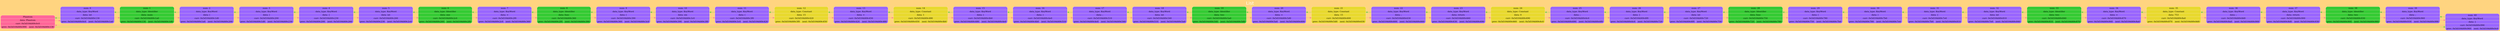 digraph G
{
charset="latin1";
label="List";
 labelloc="t";
 fontsize=30
 fontname="DejaVu Sans";
 fontcolor="#FFFFFF"

rankdir=LR; splines=ortho; size="200,300"; bgcolor="#ffd480";
{ node_0x5d104d49c0c0 [shape = record; style="rounded, filled", fillcolor="#ff6699", color="#FFE9C7", label=" { Phantom } | {data: Phantom } | { curr: 0x5d104d49c0c0 } | { { prev: 0x5d104d49c990 } | { next: 0x5d104d49c130 } }  "] 
}
node_0x5d104d49c130 [shape = record; style="rounded, filled", fillcolor="#9966FF", color="#FFE9C7", label=" { num: 0 } | { data_type: KeyWord } | {data: int } | { curr: 0x5d104d49c130 } | { { prev: 0x5d104d49c0c0 } | { next: 0x5d104d49c1a0 } }  "] 
node_0x5d104d49c1a0 [shape = record; style="rounded, filled", fillcolor="#34cb34", color="#FFE9C7", label=" { num: 1 } | { data_type: Identifier } | {data: main } | { curr: 0x5d104d49c1a0 } | { { prev: 0x5d104d49c130 } | { next: 0x5d104d49c1d0 } }  "] 
node_0x5d104d49c1d0 [shape = record; style="rounded, filled", fillcolor="#9966FF", color="#FFE9C7", label=" { num: 2 } | { data_type: KeyWord } | {data: &#x28; } | { curr: 0x5d104d49c1d0 } | { { prev: 0x5d104d49c1a0 } | { next: 0x5d104d49c200 } }  "] 
node_0x5d104d49c200 [shape = record; style="rounded, filled", fillcolor="#9966FF", color="#FFE9C7", label=" { num: 3 } | { data_type: KeyWord } | {data: &#x29; } | { curr: 0x5d104d49c200 } | { { prev: 0x5d104d49c1d0 } | { next: 0x5d104d49c230 } }  "] 
node_0x5d104d49c230 [shape = record; style="rounded, filled", fillcolor="#9966FF", color="#FFE9C7", label=" { num: 4 } | { data_type: KeyWord } | {data: &#x7B; } | { curr: 0x5d104d49c230 } | { { prev: 0x5d104d49c200 } | { next: 0x5d104d49c260 } }  "] 
node_0x5d104d49c260 [shape = record; style="rounded, filled", fillcolor="#9966FF", color="#FFE9C7", label=" { num: 5 } | { data_type: KeyWord } | {data: int } | { curr: 0x5d104d49c260 } | { { prev: 0x5d104d49c230 } | { next: 0x5d104d49c2c0 } }  "] 
node_0x5d104d49c2c0 [shape = record; style="rounded, filled", fillcolor="#34cb34", color="#FFE9C7", label=" { num: 6 } | { data_type: Identifier } | {data: one } | { curr: 0x5d104d49c2c0 } | { { prev: 0x5d104d49c260 } | { next: 0x5d104d49c2f0 } }  "] 
node_0x5d104d49c2f0 [shape = record; style="rounded, filled", fillcolor="#9966FF", color="#FFE9C7", label=" { num: 7 } | { data_type: KeyWord } | {data: &#x3D; } | { curr: 0x5d104d49c2f0 } | { { prev: 0x5d104d49c2c0 } | { next: 0x5d104d49c360 } }  "] 
node_0x5d104d49c360 [shape = record; style="rounded, filled", fillcolor="#34cb34", color="#FFE9C7", label=" { num: 8 } | { data_type: Identifier } | {data: func } | { curr: 0x5d104d49c360 } | { { prev: 0x5d104d49c2f0 } | { next: 0x5d104d49c390 } }  "] 
node_0x5d104d49c390 [shape = record; style="rounded, filled", fillcolor="#9966FF", color="#FFE9C7", label=" { num: 9 } | { data_type: KeyWord } | {data: &#x28; } | { curr: 0x5d104d49c390 } | { { prev: 0x5d104d49c360 } | { next: 0x5d104d49c3c0 } }  "] 
node_0x5d104d49c3c0 [shape = record; style="rounded, filled", fillcolor="#9966FF", color="#FFE9C7", label=" { num: 10 } | { data_type: KeyWord } | {data: sin } | { curr: 0x5d104d49c3c0 } | { { prev: 0x5d104d49c390 } | { next: 0x5d104d49c3f0 } }  "] 
node_0x5d104d49c3f0 [shape = record; style="rounded, filled", fillcolor="#9966FF", color="#FFE9C7", label=" { num: 11 } | { data_type: KeyWord } | {data: &#x28; } | { curr: 0x5d104d49c3f0 } | { { prev: 0x5d104d49c3c0 } | { next: 0x5d104d49c420 } }  "] 
node_0x5d104d49c420 [shape = record; style="rounded, filled", fillcolor="#e8d92e", color="#FFE9C7", label=" { num: 12 } | { data_type: Constant } | {data: 15 } | { curr: 0x5d104d49c420 } | { { prev: 0x5d104d49c3f0 } | { next: 0x5d104d49c450 } }  "] 
node_0x5d104d49c450 [shape = record; style="rounded, filled", fillcolor="#9966FF", color="#FFE9C7", label=" { num: 13 } | { data_type: KeyWord } | {data: &#x2B; } | { curr: 0x5d104d49c450 } | { { prev: 0x5d104d49c420 } | { next: 0x5d104d49c480 } }  "] 
node_0x5d104d49c480 [shape = record; style="rounded, filled", fillcolor="#e8d92e", color="#FFE9C7", label=" { num: 14 } | { data_type: Constant } | {data: 1 } | { curr: 0x5d104d49c480 } | { { prev: 0x5d104d49c450 } | { next: 0x5d104d49c4b0 } }  "] 
node_0x5d104d49c4b0 [shape = record; style="rounded, filled", fillcolor="#9966FF", color="#FFE9C7", label=" { num: 15 } | { data_type: KeyWord } | {data: &#x29; } | { curr: 0x5d104d49c4b0 } | { { prev: 0x5d104d49c480 } | { next: 0x5d104d49c4e0 } }  "] 
node_0x5d104d49c4e0 [shape = record; style="rounded, filled", fillcolor="#9966FF", color="#FFE9C7", label=" { num: 16 } | { data_type: KeyWord } | {data: &#x29; } | { curr: 0x5d104d49c4e0 } | { { prev: 0x5d104d49c4b0 } | { next: 0x5d104d49c510 } }  "] 
node_0x5d104d49c510 [shape = record; style="rounded, filled", fillcolor="#9966FF", color="#FFE9C7", label=" { num: 17 } | { data_type: KeyWord } | {data: &#x3B; } | { curr: 0x5d104d49c510 } | { { prev: 0x5d104d49c4e0 } | { next: 0x5d104d49c540 } }  "] 
node_0x5d104d49c540 [shape = record; style="rounded, filled", fillcolor="#9966FF", color="#FFE9C7", label=" { num: 18 } | { data_type: KeyWord } | {data: int } | { curr: 0x5d104d49c540 } | { { prev: 0x5d104d49c510 } | { next: 0x5d104d49c5a0 } }  "] 
node_0x5d104d49c5a0 [shape = record; style="rounded, filled", fillcolor="#34cb34", color="#FFE9C7", label=" { num: 19 } | { data_type: Identifier } | {data: two } | { curr: 0x5d104d49c5a0 } | { { prev: 0x5d104d49c540 } | { next: 0x5d104d49c5d0 } }  "] 
node_0x5d104d49c5d0 [shape = record; style="rounded, filled", fillcolor="#9966FF", color="#FFE9C7", label=" { num: 20 } | { data_type: KeyWord } | {data: &#x3D; } | { curr: 0x5d104d49c5d0 } | { { prev: 0x5d104d49c5a0 } | { next: 0x5d104d49c600 } }  "] 
node_0x5d104d49c600 [shape = record; style="rounded, filled", fillcolor="#e8d92e", color="#FFE9C7", label=" { num: 21 } | { data_type: Constant } | {data: 15 } | { curr: 0x5d104d49c600 } | { { prev: 0x5d104d49c5d0 } | { next: 0x5d104d49c630 } }  "] 
node_0x5d104d49c630 [shape = record; style="rounded, filled", fillcolor="#9966FF", color="#FFE9C7", label=" { num: 22 } | { data_type: KeyWord } | {data: &#x3B; } | { curr: 0x5d104d49c630 } | { { prev: 0x5d104d49c600 } | { next: 0x5d104d49c660 } }  "] 
node_0x5d104d49c660 [shape = record; style="rounded, filled", fillcolor="#9966FF", color="#FFE9C7", label=" { num: 23 } | { data_type: KeyWord } | {data: return } | { curr: 0x5d104d49c660 } | { { prev: 0x5d104d49c630 } | { next: 0x5d104d49c690 } }  "] 
node_0x5d104d49c690 [shape = record; style="rounded, filled", fillcolor="#e8d92e", color="#FFE9C7", label=" { num: 24 } | { data_type: Constant } | {data: 0 } | { curr: 0x5d104d49c690 } | { { prev: 0x5d104d49c660 } | { next: 0x5d104d49c6c0 } }  "] 
node_0x5d104d49c6c0 [shape = record; style="rounded, filled", fillcolor="#9966FF", color="#FFE9C7", label=" { num: 25 } | { data_type: KeyWord } | {data: &#x3B; } | { curr: 0x5d104d49c6c0 } | { { prev: 0x5d104d49c690 } | { next: 0x5d104d49c6f0 } }  "] 
node_0x5d104d49c6f0 [shape = record; style="rounded, filled", fillcolor="#9966FF", color="#FFE9C7", label=" { num: 26 } | { data_type: KeyWord } | {data: &#x7D; } | { curr: 0x5d104d49c6f0 } | { { prev: 0x5d104d49c6c0 } | { next: 0x5d104d49c720 } }  "] 
node_0x5d104d49c720 [shape = record; style="rounded, filled", fillcolor="#9966FF", color="#FFE9C7", label=" { num: 27 } | { data_type: KeyWord } | {data: int } | { curr: 0x5d104d49c720 } | { { prev: 0x5d104d49c6f0 } | { next: 0x5d104d49c750 } }  "] 
node_0x5d104d49c750 [shape = record; style="rounded, filled", fillcolor="#34cb34", color="#FFE9C7", label=" { num: 28 } | { data_type: Identifier } | {data: func } | { curr: 0x5d104d49c750 } | { { prev: 0x5d104d49c720 } | { next: 0x5d104d49c780 } }  "] 
node_0x5d104d49c780 [shape = record; style="rounded, filled", fillcolor="#9966FF", color="#FFE9C7", label=" { num: 29 } | { data_type: KeyWord } | {data: &#x28; } | { curr: 0x5d104d49c780 } | { { prev: 0x5d104d49c750 } | { next: 0x5d104d49c7b0 } }  "] 
node_0x5d104d49c7b0 [shape = record; style="rounded, filled", fillcolor="#9966FF", color="#FFE9C7", label=" { num: 30 } | { data_type: KeyWord } | {data: &#x29; } | { curr: 0x5d104d49c7b0 } | { { prev: 0x5d104d49c780 } | { next: 0x5d104d49c7e0 } }  "] 
node_0x5d104d49c7e0 [shape = record; style="rounded, filled", fillcolor="#9966FF", color="#FFE9C7", label=" { num: 31 } | { data_type: KeyWord } | {data: &#x7B; } | { curr: 0x5d104d49c7e0 } | { { prev: 0x5d104d49c7b0 } | { next: 0x5d104d49c810 } }  "] 
node_0x5d104d49c810 [shape = record; style="rounded, filled", fillcolor="#9966FF", color="#FFE9C7", label=" { num: 32 } | { data_type: KeyWord } | {data: int } | { curr: 0x5d104d49c810 } | { { prev: 0x5d104d49c7e0 } | { next: 0x5d104d49c840 } }  "] 
node_0x5d104d49c840 [shape = record; style="rounded, filled", fillcolor="#34cb34", color="#FFE9C7", label=" { num: 33 } | { data_type: Identifier } | {data: two } | { curr: 0x5d104d49c840 } | { { prev: 0x5d104d49c810 } | { next: 0x5d104d49c870 } }  "] 
node_0x5d104d49c870 [shape = record; style="rounded, filled", fillcolor="#9966FF", color="#FFE9C7", label=" { num: 34 } | { data_type: KeyWord } | {data: &#x3D; } | { curr: 0x5d104d49c870 } | { { prev: 0x5d104d49c840 } | { next: 0x5d104d49c8a0 } }  "] 
node_0x5d104d49c8a0 [shape = record; style="rounded, filled", fillcolor="#e8d92e", color="#FFE9C7", label=" { num: 35 } | { data_type: Constant } | {data: 753 } | { curr: 0x5d104d49c8a0 } | { { prev: 0x5d104d49c870 } | { next: 0x5d104d49c8d0 } }  "] 
node_0x5d104d49c8d0 [shape = record; style="rounded, filled", fillcolor="#9966FF", color="#FFE9C7", label=" { num: 36 } | { data_type: KeyWord } | {data: &#x3B; } | { curr: 0x5d104d49c8d0 } | { { prev: 0x5d104d49c8a0 } | { next: 0x5d104d49c900 } }  "] 
node_0x5d104d49c900 [shape = record; style="rounded, filled", fillcolor="#9966FF", color="#FFE9C7", label=" { num: 37 } | { data_type: KeyWord } | {data: return } | { curr: 0x5d104d49c900 } | { { prev: 0x5d104d49c8d0 } | { next: 0x5d104d49c930 } }  "] 
node_0x5d104d49c930 [shape = record; style="rounded, filled", fillcolor="#34cb34", color="#FFE9C7", label=" { num: 38 } | { data_type: Identifier } | {data: two } | { curr: 0x5d104d49c930 } | { { prev: 0x5d104d49c900 } | { next: 0x5d104d49c960 } }  "] 
node_0x5d104d49c960 [shape = record; style="rounded, filled", fillcolor="#9966FF", color="#FFE9C7", label=" { num: 39 } | { data_type: KeyWord } | {data: &#x3B; } | { curr: 0x5d104d49c960 } | { { prev: 0x5d104d49c930 } | { next: 0x5d104d49c990 } }  "] 
node_0x5d104d49c990 [shape = record; style="rounded, filled", fillcolor="#9966FF", color="#FFE9C7", label=" { num: 40 } | { data_type: KeyWord } | {data: &#x7D; } | { curr: 0x5d104d49c990 } | { { prev: 0x5d104d49c960 } | { next: 0x5d104d49c0c0 } }  "] 

node_0x5d104d49c0c0 -> node_0x5d104d49c130 [color ="#ff6699"];
node_0x5d104d49c0c0 -> node_0x5d104d49c990 [color ="#34cb34"];
node_0x5d104d49c130 -> node_0x5d104d49c1a0 [color ="#ff6699"];
node_0x5d104d49c130 -> node_0x5d104d49c0c0 [color ="#34cb34"];
node_0x5d104d49c1a0 -> node_0x5d104d49c1d0 [color ="#ff6699"];
node_0x5d104d49c1a0 -> node_0x5d104d49c130 [color ="#34cb34"];
node_0x5d104d49c1d0 -> node_0x5d104d49c200 [color ="#ff6699"];
node_0x5d104d49c1d0 -> node_0x5d104d49c1a0 [color ="#34cb34"];
node_0x5d104d49c200 -> node_0x5d104d49c230 [color ="#ff6699"];
node_0x5d104d49c200 -> node_0x5d104d49c1d0 [color ="#34cb34"];
node_0x5d104d49c230 -> node_0x5d104d49c260 [color ="#ff6699"];
node_0x5d104d49c230 -> node_0x5d104d49c200 [color ="#34cb34"];
node_0x5d104d49c260 -> node_0x5d104d49c2c0 [color ="#ff6699"];
node_0x5d104d49c260 -> node_0x5d104d49c230 [color ="#34cb34"];
node_0x5d104d49c2c0 -> node_0x5d104d49c2f0 [color ="#ff6699"];
node_0x5d104d49c2c0 -> node_0x5d104d49c260 [color ="#34cb34"];
node_0x5d104d49c2f0 -> node_0x5d104d49c360 [color ="#ff6699"];
node_0x5d104d49c2f0 -> node_0x5d104d49c2c0 [color ="#34cb34"];
node_0x5d104d49c360 -> node_0x5d104d49c390 [color ="#ff6699"];
node_0x5d104d49c360 -> node_0x5d104d49c2f0 [color ="#34cb34"];
node_0x5d104d49c390 -> node_0x5d104d49c3c0 [color ="#ff6699"];
node_0x5d104d49c390 -> node_0x5d104d49c360 [color ="#34cb34"];
node_0x5d104d49c3c0 -> node_0x5d104d49c3f0 [color ="#ff6699"];
node_0x5d104d49c3c0 -> node_0x5d104d49c390 [color ="#34cb34"];
node_0x5d104d49c3f0 -> node_0x5d104d49c420 [color ="#ff6699"];
node_0x5d104d49c3f0 -> node_0x5d104d49c3c0 [color ="#34cb34"];
node_0x5d104d49c420 -> node_0x5d104d49c450 [color ="#ff6699"];
node_0x5d104d49c420 -> node_0x5d104d49c3f0 [color ="#34cb34"];
node_0x5d104d49c450 -> node_0x5d104d49c480 [color ="#ff6699"];
node_0x5d104d49c450 -> node_0x5d104d49c420 [color ="#34cb34"];
node_0x5d104d49c480 -> node_0x5d104d49c4b0 [color ="#ff6699"];
node_0x5d104d49c480 -> node_0x5d104d49c450 [color ="#34cb34"];
node_0x5d104d49c4b0 -> node_0x5d104d49c4e0 [color ="#ff6699"];
node_0x5d104d49c4b0 -> node_0x5d104d49c480 [color ="#34cb34"];
node_0x5d104d49c4e0 -> node_0x5d104d49c510 [color ="#ff6699"];
node_0x5d104d49c4e0 -> node_0x5d104d49c4b0 [color ="#34cb34"];
node_0x5d104d49c510 -> node_0x5d104d49c540 [color ="#ff6699"];
node_0x5d104d49c510 -> node_0x5d104d49c4e0 [color ="#34cb34"];
node_0x5d104d49c540 -> node_0x5d104d49c5a0 [color ="#ff6699"];
node_0x5d104d49c540 -> node_0x5d104d49c510 [color ="#34cb34"];
node_0x5d104d49c5a0 -> node_0x5d104d49c5d0 [color ="#ff6699"];
node_0x5d104d49c5a0 -> node_0x5d104d49c540 [color ="#34cb34"];
node_0x5d104d49c5d0 -> node_0x5d104d49c600 [color ="#ff6699"];
node_0x5d104d49c5d0 -> node_0x5d104d49c5a0 [color ="#34cb34"];
node_0x5d104d49c600 -> node_0x5d104d49c630 [color ="#ff6699"];
node_0x5d104d49c600 -> node_0x5d104d49c5d0 [color ="#34cb34"];
node_0x5d104d49c630 -> node_0x5d104d49c660 [color ="#ff6699"];
node_0x5d104d49c630 -> node_0x5d104d49c600 [color ="#34cb34"];
node_0x5d104d49c660 -> node_0x5d104d49c690 [color ="#ff6699"];
node_0x5d104d49c660 -> node_0x5d104d49c630 [color ="#34cb34"];
node_0x5d104d49c690 -> node_0x5d104d49c6c0 [color ="#ff6699"];
node_0x5d104d49c690 -> node_0x5d104d49c660 [color ="#34cb34"];
node_0x5d104d49c6c0 -> node_0x5d104d49c6f0 [color ="#ff6699"];
node_0x5d104d49c6c0 -> node_0x5d104d49c690 [color ="#34cb34"];
node_0x5d104d49c6f0 -> node_0x5d104d49c720 [color ="#ff6699"];
node_0x5d104d49c6f0 -> node_0x5d104d49c6c0 [color ="#34cb34"];
node_0x5d104d49c720 -> node_0x5d104d49c750 [color ="#ff6699"];
node_0x5d104d49c720 -> node_0x5d104d49c6f0 [color ="#34cb34"];
node_0x5d104d49c750 -> node_0x5d104d49c780 [color ="#ff6699"];
node_0x5d104d49c750 -> node_0x5d104d49c720 [color ="#34cb34"];
node_0x5d104d49c780 -> node_0x5d104d49c7b0 [color ="#ff6699"];
node_0x5d104d49c780 -> node_0x5d104d49c750 [color ="#34cb34"];
node_0x5d104d49c7b0 -> node_0x5d104d49c7e0 [color ="#ff6699"];
node_0x5d104d49c7b0 -> node_0x5d104d49c780 [color ="#34cb34"];
node_0x5d104d49c7e0 -> node_0x5d104d49c810 [color ="#ff6699"];
node_0x5d104d49c7e0 -> node_0x5d104d49c7b0 [color ="#34cb34"];
node_0x5d104d49c810 -> node_0x5d104d49c840 [color ="#ff6699"];
node_0x5d104d49c810 -> node_0x5d104d49c7e0 [color ="#34cb34"];
node_0x5d104d49c840 -> node_0x5d104d49c870 [color ="#ff6699"];
node_0x5d104d49c840 -> node_0x5d104d49c810 [color ="#34cb34"];
node_0x5d104d49c870 -> node_0x5d104d49c8a0 [color ="#ff6699"];
node_0x5d104d49c870 -> node_0x5d104d49c840 [color ="#34cb34"];
node_0x5d104d49c8a0 -> node_0x5d104d49c8d0 [color ="#ff6699"];
node_0x5d104d49c8a0 -> node_0x5d104d49c870 [color ="#34cb34"];
node_0x5d104d49c8d0 -> node_0x5d104d49c900 [color ="#ff6699"];
node_0x5d104d49c8d0 -> node_0x5d104d49c8a0 [color ="#34cb34"];
node_0x5d104d49c900 -> node_0x5d104d49c930 [color ="#ff6699"];
node_0x5d104d49c900 -> node_0x5d104d49c8d0 [color ="#34cb34"];
node_0x5d104d49c930 -> node_0x5d104d49c960 [color ="#ff6699"];
node_0x5d104d49c930 -> node_0x5d104d49c900 [color ="#34cb34"];
node_0x5d104d49c960 -> node_0x5d104d49c990 [color ="#ff6699"];
node_0x5d104d49c960 -> node_0x5d104d49c930 [color ="#34cb34"];
node_0x5d104d49c990 -> node_0x5d104d49c0c0 [color ="#ff6699"];
node_0x5d104d49c990 -> node_0x5d104d49c960 [color ="#34cb34"];

}
